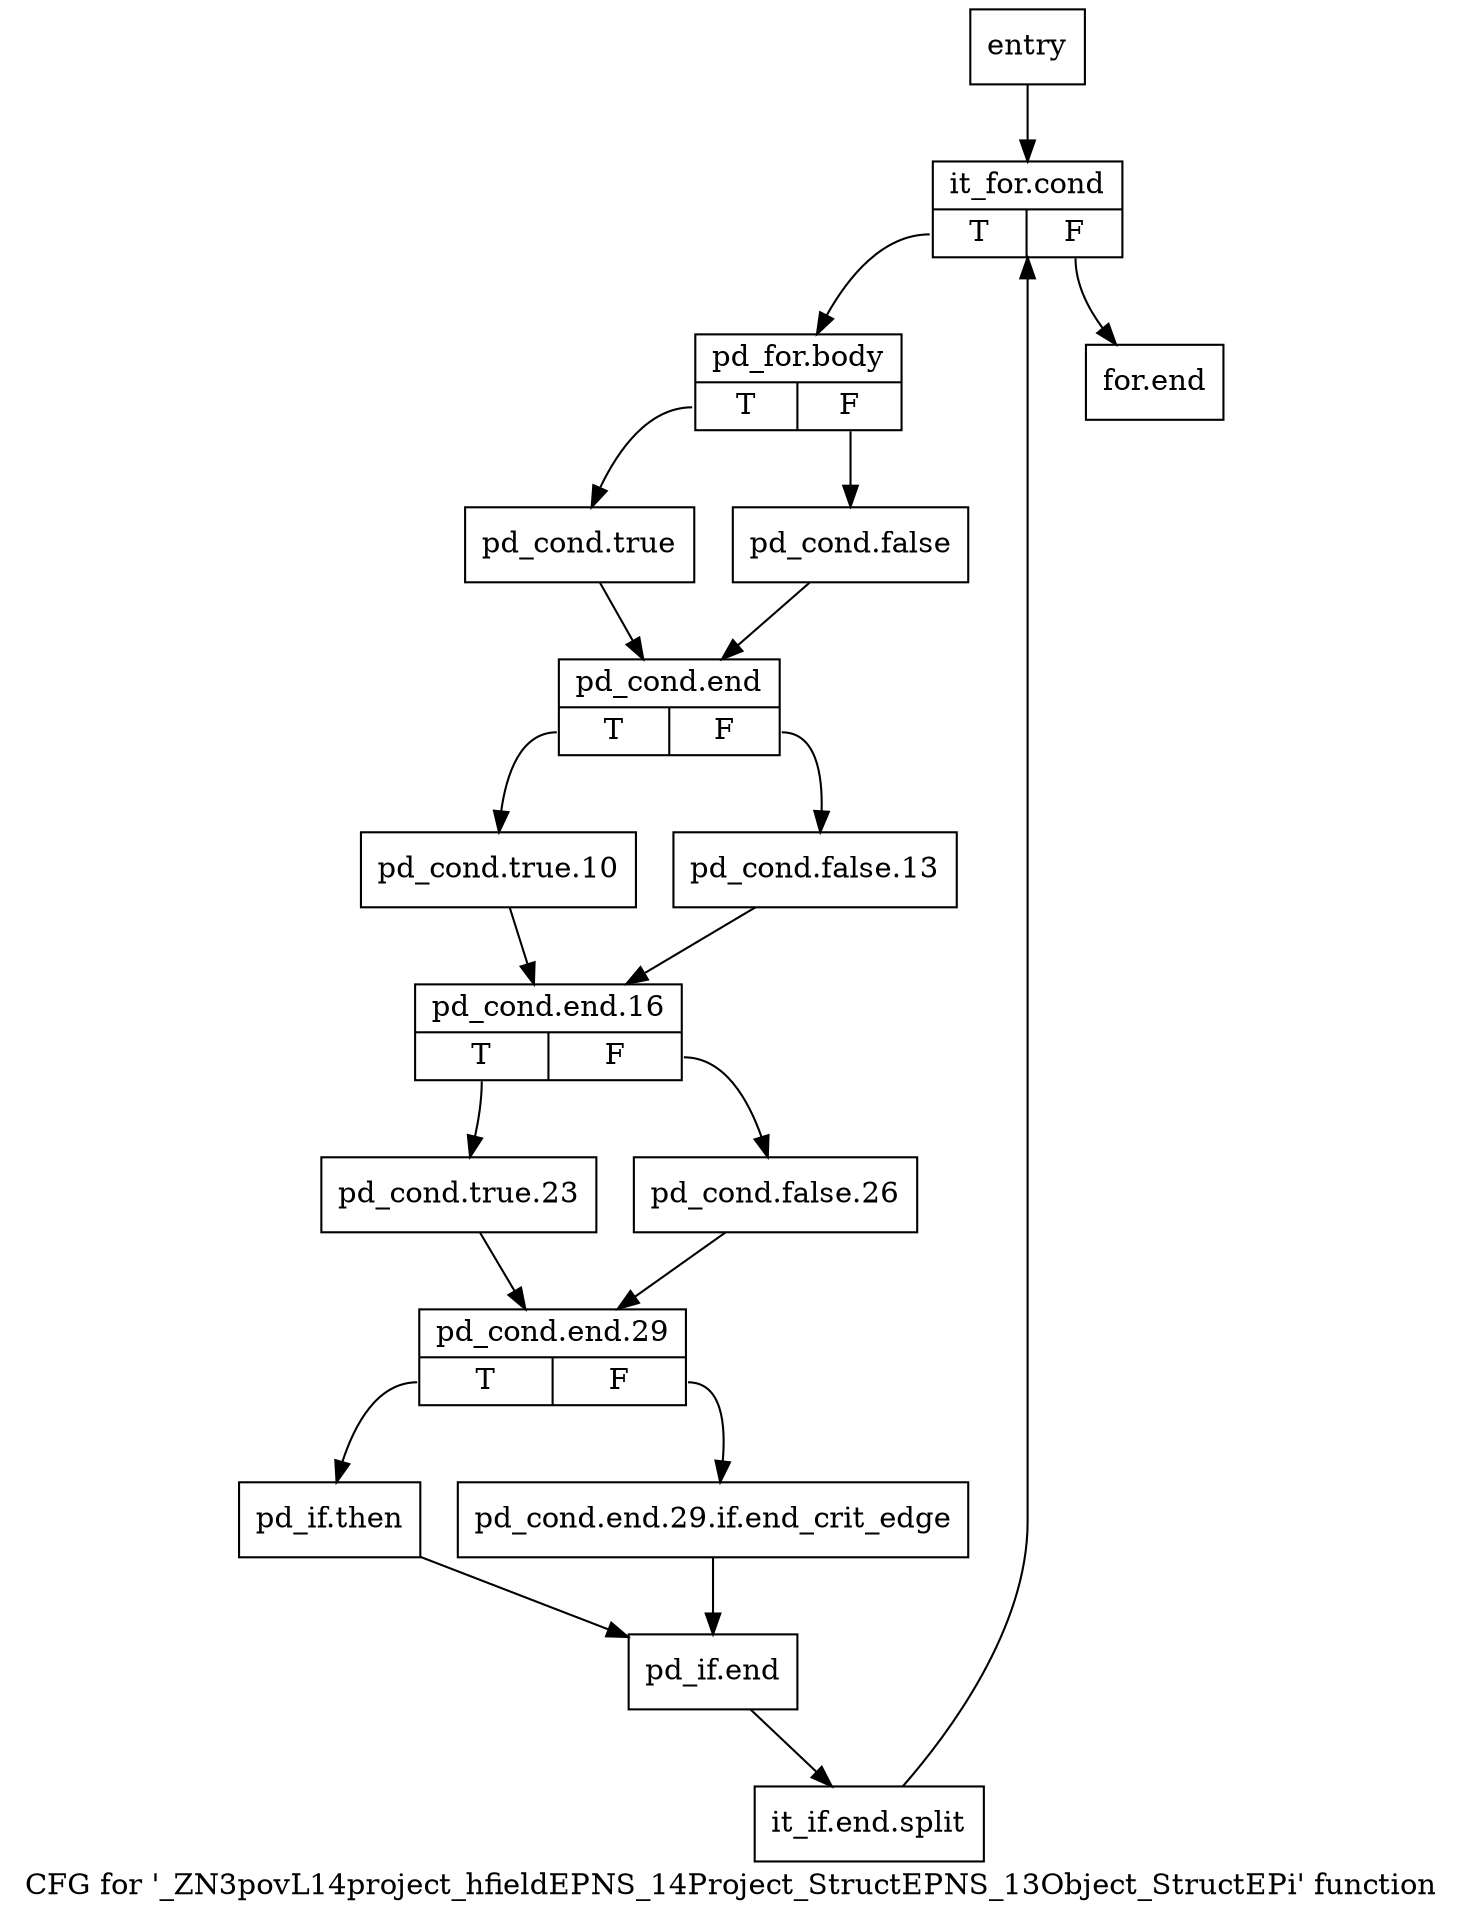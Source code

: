 digraph "CFG for '_ZN3povL14project_hfieldEPNS_14Project_StructEPNS_13Object_StructEPi' function" {
	label="CFG for '_ZN3povL14project_hfieldEPNS_14Project_StructEPNS_13Object_StructEPi' function";

	Node0x223cfc0 [shape=record,label="{entry}"];
	Node0x223cfc0 -> Node0x223d010;
	Node0x223d010 [shape=record,label="{it_for.cond|{<s0>T|<s1>F}}"];
	Node0x223d010:s0 -> Node0x223d060;
	Node0x223d010:s1 -> Node0x223d470;
	Node0x223d060 [shape=record,label="{pd_for.body|{<s0>T|<s1>F}}"];
	Node0x223d060:s0 -> Node0x223d0b0;
	Node0x223d060:s1 -> Node0x223d100;
	Node0x223d0b0 [shape=record,label="{pd_cond.true}"];
	Node0x223d0b0 -> Node0x223d150;
	Node0x223d100 [shape=record,label="{pd_cond.false}"];
	Node0x223d100 -> Node0x223d150;
	Node0x223d150 [shape=record,label="{pd_cond.end|{<s0>T|<s1>F}}"];
	Node0x223d150:s0 -> Node0x223d1a0;
	Node0x223d150:s1 -> Node0x223d1f0;
	Node0x223d1a0 [shape=record,label="{pd_cond.true.10}"];
	Node0x223d1a0 -> Node0x223d240;
	Node0x223d1f0 [shape=record,label="{pd_cond.false.13}"];
	Node0x223d1f0 -> Node0x223d240;
	Node0x223d240 [shape=record,label="{pd_cond.end.16|{<s0>T|<s1>F}}"];
	Node0x223d240:s0 -> Node0x223d290;
	Node0x223d240:s1 -> Node0x223d2e0;
	Node0x223d290 [shape=record,label="{pd_cond.true.23}"];
	Node0x223d290 -> Node0x223d330;
	Node0x223d2e0 [shape=record,label="{pd_cond.false.26}"];
	Node0x223d2e0 -> Node0x223d330;
	Node0x223d330 [shape=record,label="{pd_cond.end.29|{<s0>T|<s1>F}}"];
	Node0x223d330:s0 -> Node0x223d3d0;
	Node0x223d330:s1 -> Node0x223d380;
	Node0x223d380 [shape=record,label="{pd_cond.end.29.if.end_crit_edge}"];
	Node0x223d380 -> Node0x223d420;
	Node0x223d3d0 [shape=record,label="{pd_if.then}"];
	Node0x223d3d0 -> Node0x223d420;
	Node0x223d420 [shape=record,label="{pd_if.end}"];
	Node0x223d420 -> Node0x34ab310;
	Node0x34ab310 [shape=record,label="{it_if.end.split}"];
	Node0x34ab310 -> Node0x223d010;
	Node0x223d470 [shape=record,label="{for.end}"];
}
